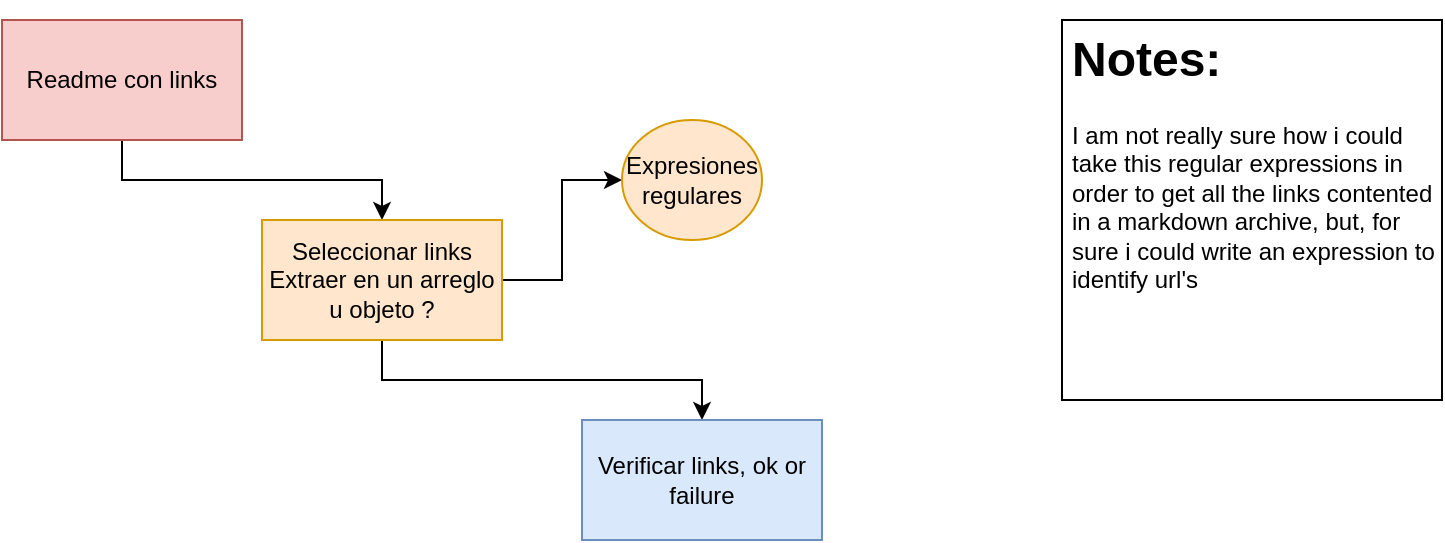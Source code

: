 <mxfile version="14.6.0" type="github">
  <diagram id="LMZYWBDZeodJGunTcCda" name="Page-1">
    <mxGraphModel dx="868" dy="450" grid="1" gridSize="10" guides="1" tooltips="1" connect="1" arrows="1" fold="1" page="1" pageScale="1" pageWidth="827" pageHeight="1169" math="0" shadow="0">
      <root>
        <mxCell id="0" />
        <mxCell id="1" parent="0" />
        <mxCell id="zu7ishsAce-m9axhOBut-2" style="edgeStyle=orthogonalEdgeStyle;rounded=0;orthogonalLoop=1;jettySize=auto;html=1;exitX=0.5;exitY=1;exitDx=0;exitDy=0;" edge="1" parent="1" source="zu7ishsAce-m9axhOBut-1" target="zu7ishsAce-m9axhOBut-3">
          <mxGeometry relative="1" as="geometry">
            <mxPoint x="140" y="130" as="targetPoint" />
          </mxGeometry>
        </mxCell>
        <mxCell id="zu7ishsAce-m9axhOBut-1" value="Readme con links" style="rounded=0;whiteSpace=wrap;html=1;fillColor=#f8cecc;strokeColor=#b85450;" vertex="1" parent="1">
          <mxGeometry x="80" y="30" width="120" height="60" as="geometry" />
        </mxCell>
        <mxCell id="zu7ishsAce-m9axhOBut-4" style="edgeStyle=orthogonalEdgeStyle;rounded=0;orthogonalLoop=1;jettySize=auto;html=1;exitX=0.5;exitY=1;exitDx=0;exitDy=0;" edge="1" parent="1" source="zu7ishsAce-m9axhOBut-3" target="zu7ishsAce-m9axhOBut-5">
          <mxGeometry relative="1" as="geometry">
            <mxPoint x="140" y="230" as="targetPoint" />
          </mxGeometry>
        </mxCell>
        <mxCell id="zu7ishsAce-m9axhOBut-6" style="edgeStyle=orthogonalEdgeStyle;rounded=0;orthogonalLoop=1;jettySize=auto;html=1;exitX=1;exitY=0.5;exitDx=0;exitDy=0;" edge="1" parent="1" source="zu7ishsAce-m9axhOBut-3" target="zu7ishsAce-m9axhOBut-7">
          <mxGeometry relative="1" as="geometry">
            <mxPoint x="280" y="160" as="targetPoint" />
          </mxGeometry>
        </mxCell>
        <mxCell id="zu7ishsAce-m9axhOBut-3" value="Seleccionar links Extraer en un arreglo u objeto ?" style="rounded=0;whiteSpace=wrap;html=1;fillColor=#ffe6cc;strokeColor=#d79b00;" vertex="1" parent="1">
          <mxGeometry x="210" y="130" width="120" height="60" as="geometry" />
        </mxCell>
        <mxCell id="zu7ishsAce-m9axhOBut-5" value="Verificar links, ok or failure" style="rounded=0;whiteSpace=wrap;html=1;fillColor=#dae8fc;strokeColor=#6c8ebf;" vertex="1" parent="1">
          <mxGeometry x="370" y="230" width="120" height="60" as="geometry" />
        </mxCell>
        <mxCell id="zu7ishsAce-m9axhOBut-7" value="Expresiones regulares" style="ellipse;whiteSpace=wrap;html=1;fillColor=#ffe6cc;strokeColor=#d79b00;" vertex="1" parent="1">
          <mxGeometry x="390" y="80" width="70" height="60" as="geometry" />
        </mxCell>
        <mxCell id="zu7ishsAce-m9axhOBut-8" value="&lt;h1&gt;Notes:&lt;/h1&gt;&lt;div&gt;I am not really sure how i could take this regular expressions in order to get all the links contented in a markdown archive, but, for sure i could write an expression to identify url&#39;s&lt;/div&gt;" style="text;html=1;spacing=5;spacingTop=-20;whiteSpace=wrap;overflow=hidden;rounded=0;strokeColor=#000000;" vertex="1" parent="1">
          <mxGeometry x="610" y="30" width="190" height="190" as="geometry" />
        </mxCell>
      </root>
    </mxGraphModel>
  </diagram>
</mxfile>
